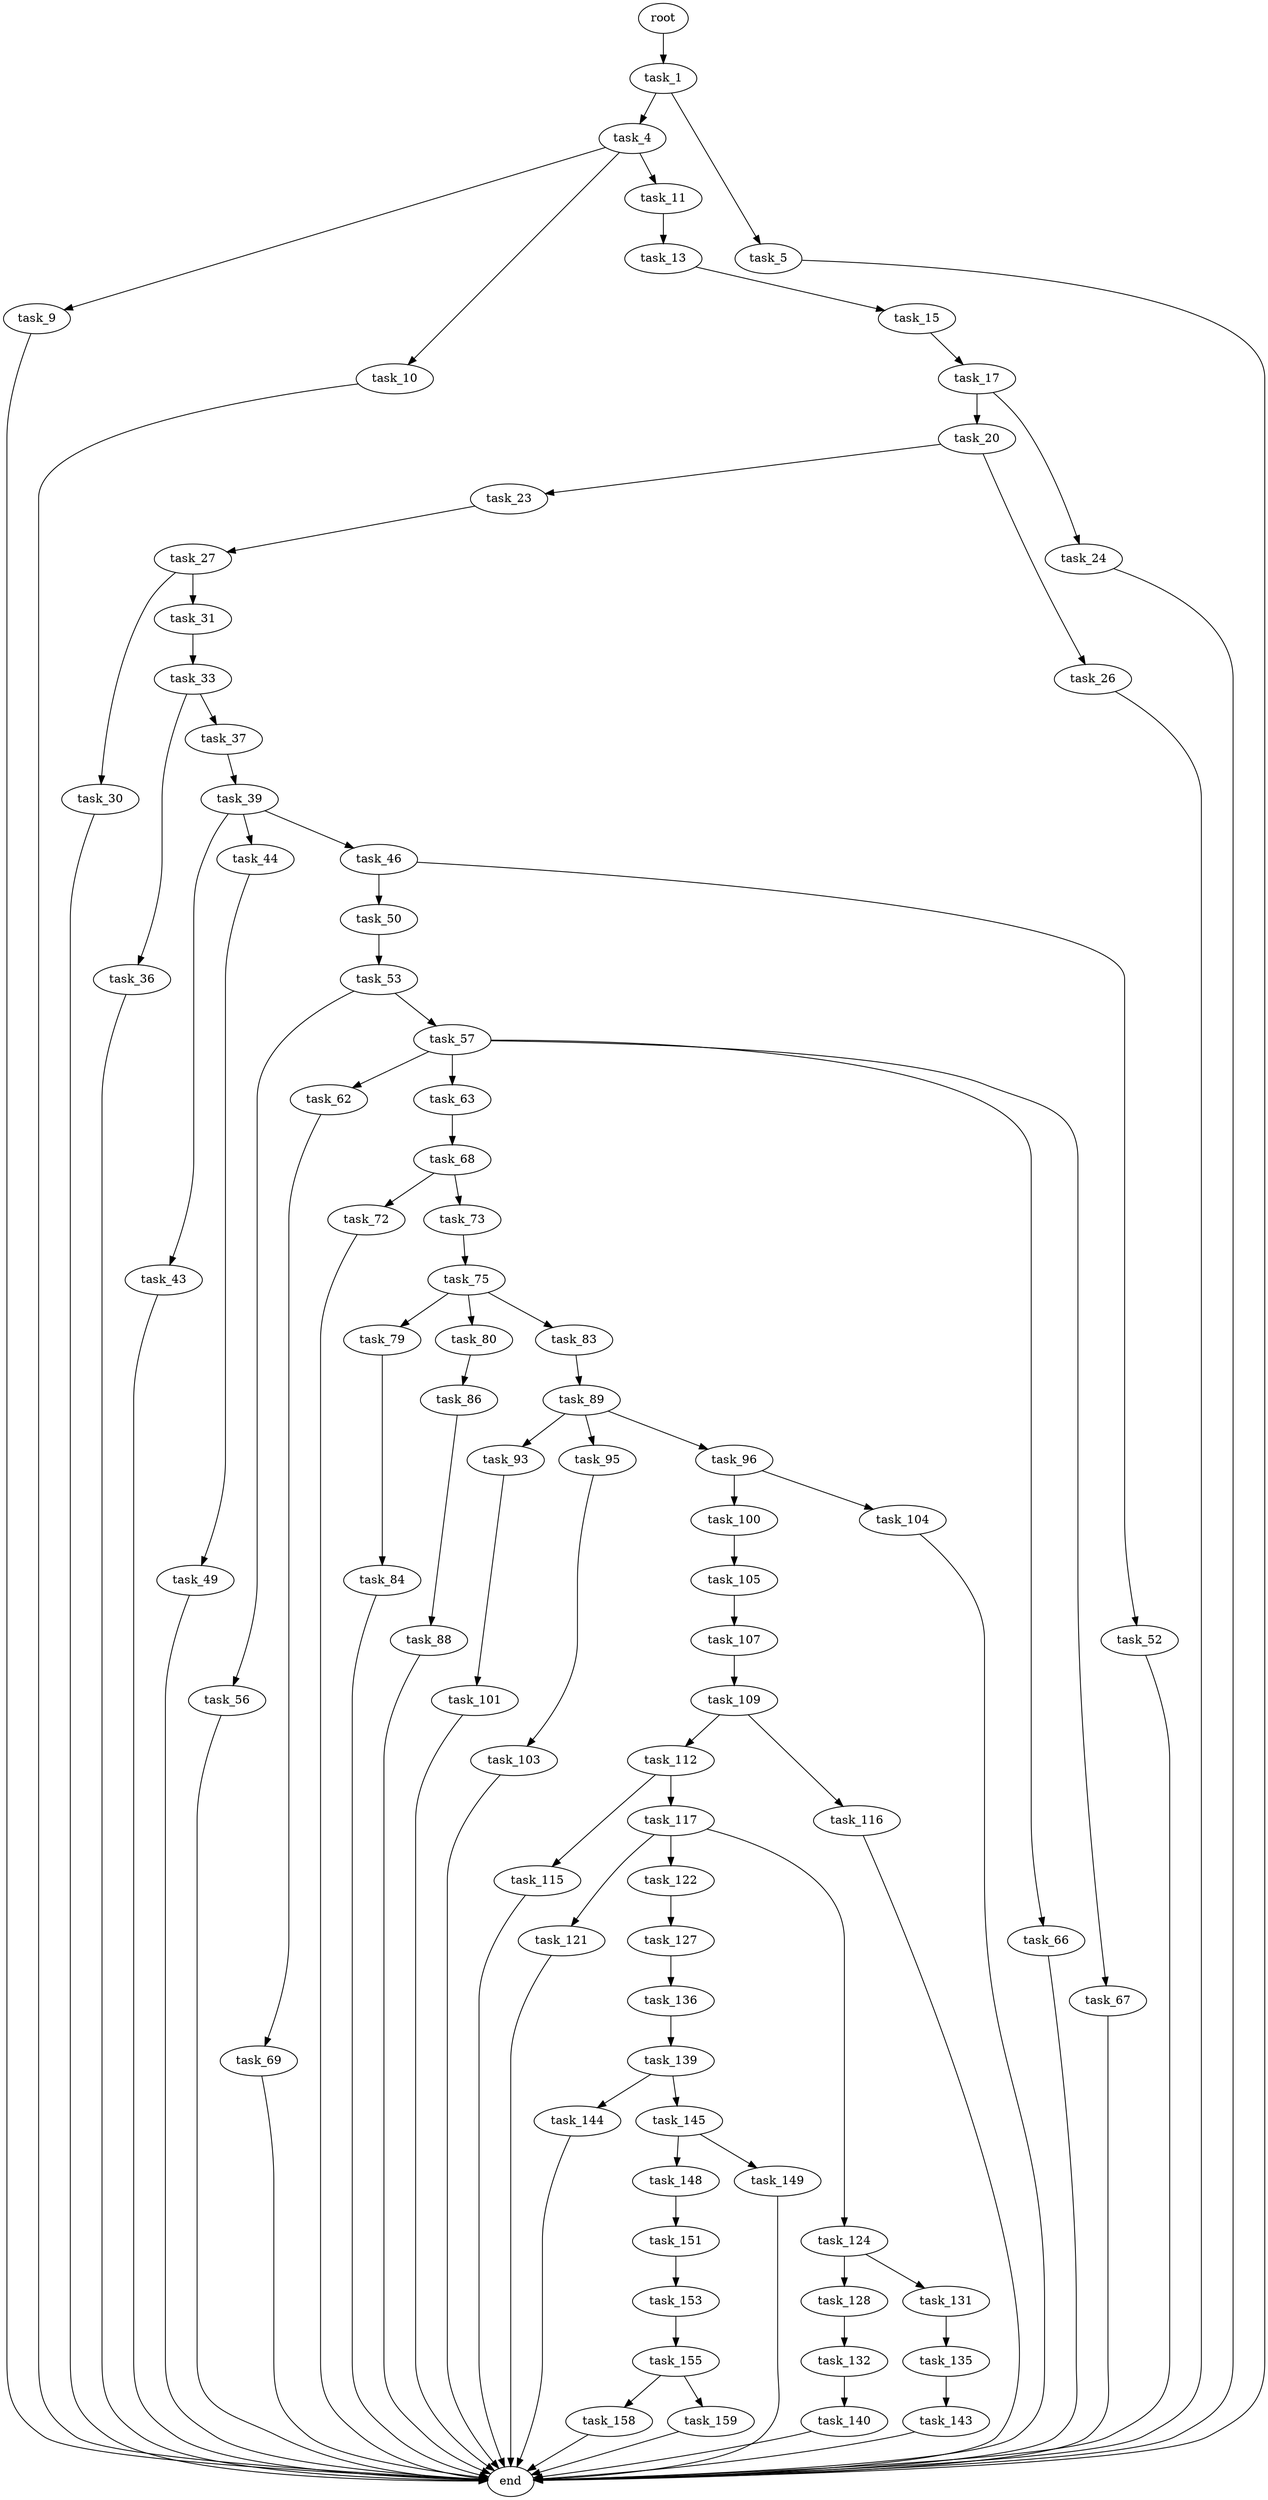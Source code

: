 digraph G {
  root [size="0.000000"];
  task_1 [size="42828913901.000000"];
  task_4 [size="12986914037.000000"];
  task_5 [size="1073741824000.000000"];
  task_9 [size="41311578667.000000"];
  task_10 [size="782757789696.000000"];
  task_11 [size="22521586628.000000"];
  end [size="0.000000"];
  task_13 [size="91770748170.000000"];
  task_15 [size="368293445632.000000"];
  task_17 [size="751939174.000000"];
  task_20 [size="3193075607.000000"];
  task_24 [size="231928233984.000000"];
  task_23 [size="263151217524.000000"];
  task_26 [size="4598148770.000000"];
  task_27 [size="84118818891.000000"];
  task_30 [size="823134367432.000000"];
  task_31 [size="1094661125813.000000"];
  task_33 [size="1300913250.000000"];
  task_36 [size="54838868364.000000"];
  task_37 [size="6153422994.000000"];
  task_39 [size="20404264328.000000"];
  task_43 [size="12587407025.000000"];
  task_44 [size="25146514650.000000"];
  task_46 [size="231928233984.000000"];
  task_49 [size="48987464271.000000"];
  task_50 [size="34620776000.000000"];
  task_52 [size="17725466369.000000"];
  task_53 [size="134217728000.000000"];
  task_56 [size="68719476736.000000"];
  task_57 [size="597457772652.000000"];
  task_62 [size="36971942302.000000"];
  task_63 [size="28991029248.000000"];
  task_66 [size="26767381050.000000"];
  task_67 [size="6817956006.000000"];
  task_69 [size="1073741824000.000000"];
  task_68 [size="68719476736.000000"];
  task_72 [size="368293445632.000000"];
  task_73 [size="830144679104.000000"];
  task_75 [size="932724157512.000000"];
  task_79 [size="1073741824000.000000"];
  task_80 [size="16944251170.000000"];
  task_83 [size="8589934592.000000"];
  task_84 [size="231928233984.000000"];
  task_86 [size="3070814034.000000"];
  task_89 [size="616750433952.000000"];
  task_88 [size="5536469177.000000"];
  task_93 [size="134217728000.000000"];
  task_95 [size="215972107918.000000"];
  task_96 [size="1696709492.000000"];
  task_101 [size="68719476736.000000"];
  task_103 [size="28991029248.000000"];
  task_100 [size="58597927188.000000"];
  task_104 [size="227620086252.000000"];
  task_105 [size="549755813888.000000"];
  task_107 [size="35444357639.000000"];
  task_109 [size="368293445632.000000"];
  task_112 [size="68719476736.000000"];
  task_116 [size="7466072692.000000"];
  task_115 [size="549755813888.000000"];
  task_117 [size="549755813888.000000"];
  task_121 [size="41675715494.000000"];
  task_122 [size="166586014811.000000"];
  task_124 [size="110394104712.000000"];
  task_127 [size="68719476736.000000"];
  task_128 [size="2127285186.000000"];
  task_131 [size="31856539538.000000"];
  task_136 [size="1073741824000.000000"];
  task_132 [size="3757367168.000000"];
  task_135 [size="21813910416.000000"];
  task_140 [size="8589934592.000000"];
  task_143 [size="231928233984.000000"];
  task_139 [size="1092717054053.000000"];
  task_144 [size="46773970152.000000"];
  task_145 [size="2998299239.000000"];
  task_148 [size="7889036618.000000"];
  task_149 [size="367814399.000000"];
  task_151 [size="33538015203.000000"];
  task_153 [size="8265457516.000000"];
  task_155 [size="10532488376.000000"];
  task_158 [size="85281189910.000000"];
  task_159 [size="31687208539.000000"];

  root -> task_1 [size="1.000000"];
  task_1 -> task_4 [size="679477248.000000"];
  task_1 -> task_5 [size="679477248.000000"];
  task_4 -> task_9 [size="209715200.000000"];
  task_4 -> task_10 [size="209715200.000000"];
  task_4 -> task_11 [size="209715200.000000"];
  task_5 -> end [size="1.000000"];
  task_9 -> end [size="1.000000"];
  task_10 -> end [size="1.000000"];
  task_11 -> task_13 [size="411041792.000000"];
  task_13 -> task_15 [size="75497472.000000"];
  task_15 -> task_17 [size="411041792.000000"];
  task_17 -> task_20 [size="33554432.000000"];
  task_17 -> task_24 [size="33554432.000000"];
  task_20 -> task_23 [size="75497472.000000"];
  task_20 -> task_26 [size="75497472.000000"];
  task_24 -> end [size="1.000000"];
  task_23 -> task_27 [size="536870912.000000"];
  task_26 -> end [size="1.000000"];
  task_27 -> task_30 [size="75497472.000000"];
  task_27 -> task_31 [size="75497472.000000"];
  task_30 -> end [size="1.000000"];
  task_31 -> task_33 [size="679477248.000000"];
  task_33 -> task_36 [size="33554432.000000"];
  task_33 -> task_37 [size="33554432.000000"];
  task_36 -> end [size="1.000000"];
  task_37 -> task_39 [size="134217728.000000"];
  task_39 -> task_43 [size="838860800.000000"];
  task_39 -> task_44 [size="838860800.000000"];
  task_39 -> task_46 [size="838860800.000000"];
  task_43 -> end [size="1.000000"];
  task_44 -> task_49 [size="411041792.000000"];
  task_46 -> task_50 [size="301989888.000000"];
  task_46 -> task_52 [size="301989888.000000"];
  task_49 -> end [size="1.000000"];
  task_50 -> task_53 [size="679477248.000000"];
  task_52 -> end [size="1.000000"];
  task_53 -> task_56 [size="209715200.000000"];
  task_53 -> task_57 [size="209715200.000000"];
  task_56 -> end [size="1.000000"];
  task_57 -> task_62 [size="536870912.000000"];
  task_57 -> task_63 [size="536870912.000000"];
  task_57 -> task_66 [size="536870912.000000"];
  task_57 -> task_67 [size="536870912.000000"];
  task_62 -> task_69 [size="679477248.000000"];
  task_63 -> task_68 [size="75497472.000000"];
  task_66 -> end [size="1.000000"];
  task_67 -> end [size="1.000000"];
  task_69 -> end [size="1.000000"];
  task_68 -> task_72 [size="134217728.000000"];
  task_68 -> task_73 [size="134217728.000000"];
  task_72 -> end [size="1.000000"];
  task_73 -> task_75 [size="536870912.000000"];
  task_75 -> task_79 [size="679477248.000000"];
  task_75 -> task_80 [size="679477248.000000"];
  task_75 -> task_83 [size="679477248.000000"];
  task_79 -> task_84 [size="838860800.000000"];
  task_80 -> task_86 [size="301989888.000000"];
  task_83 -> task_89 [size="33554432.000000"];
  task_84 -> end [size="1.000000"];
  task_86 -> task_88 [size="301989888.000000"];
  task_89 -> task_93 [size="411041792.000000"];
  task_89 -> task_95 [size="411041792.000000"];
  task_89 -> task_96 [size="411041792.000000"];
  task_88 -> end [size="1.000000"];
  task_93 -> task_101 [size="209715200.000000"];
  task_95 -> task_103 [size="838860800.000000"];
  task_96 -> task_100 [size="33554432.000000"];
  task_96 -> task_104 [size="33554432.000000"];
  task_101 -> end [size="1.000000"];
  task_103 -> end [size="1.000000"];
  task_100 -> task_105 [size="134217728.000000"];
  task_104 -> end [size="1.000000"];
  task_105 -> task_107 [size="536870912.000000"];
  task_107 -> task_109 [size="75497472.000000"];
  task_109 -> task_112 [size="411041792.000000"];
  task_109 -> task_116 [size="411041792.000000"];
  task_112 -> task_115 [size="134217728.000000"];
  task_112 -> task_117 [size="134217728.000000"];
  task_116 -> end [size="1.000000"];
  task_115 -> end [size="1.000000"];
  task_117 -> task_121 [size="536870912.000000"];
  task_117 -> task_122 [size="536870912.000000"];
  task_117 -> task_124 [size="536870912.000000"];
  task_121 -> end [size="1.000000"];
  task_122 -> task_127 [size="209715200.000000"];
  task_124 -> task_128 [size="134217728.000000"];
  task_124 -> task_131 [size="134217728.000000"];
  task_127 -> task_136 [size="134217728.000000"];
  task_128 -> task_132 [size="33554432.000000"];
  task_131 -> task_135 [size="838860800.000000"];
  task_136 -> task_139 [size="838860800.000000"];
  task_132 -> task_140 [size="75497472.000000"];
  task_135 -> task_143 [size="838860800.000000"];
  task_140 -> end [size="1.000000"];
  task_143 -> end [size="1.000000"];
  task_139 -> task_144 [size="838860800.000000"];
  task_139 -> task_145 [size="838860800.000000"];
  task_144 -> end [size="1.000000"];
  task_145 -> task_148 [size="75497472.000000"];
  task_145 -> task_149 [size="75497472.000000"];
  task_148 -> task_151 [size="411041792.000000"];
  task_149 -> end [size="1.000000"];
  task_151 -> task_153 [size="838860800.000000"];
  task_153 -> task_155 [size="134217728.000000"];
  task_155 -> task_158 [size="33554432.000000"];
  task_155 -> task_159 [size="33554432.000000"];
  task_158 -> end [size="1.000000"];
  task_159 -> end [size="1.000000"];
}
